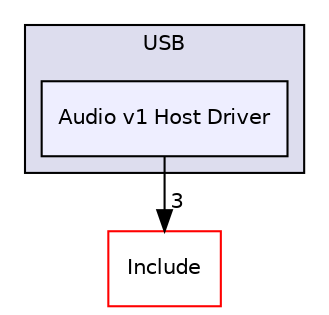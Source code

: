 digraph "C:/Users/mainuser/Desktop/School/SeniorProject/EthKitTCP/Microchip/USB/Audio v1 Host Driver" {
  compound=true
  node [ fontsize="10", fontname="Helvetica"];
  edge [ labelfontsize="10", labelfontname="Helvetica"];
  subgraph clusterdir_0a24c4421d9b613056fbe1b6b73d66fc {
    graph [ bgcolor="#ddddee", pencolor="black", label="USB" fontname="Helvetica", fontsize="10", URL="dir_0a24c4421d9b613056fbe1b6b73d66fc.html"]
  dir_d044ea1b662a98f302b224c386dc94ee [shape=box, label="Audio v1 Host Driver", style="filled", fillcolor="#eeeeff", pencolor="black", URL="dir_d044ea1b662a98f302b224c386dc94ee.html"];
  }
  dir_7ce300d8a919a620616ec6bc64c02d37 [shape=box label="Include" fillcolor="white" style="filled" color="red" URL="dir_7ce300d8a919a620616ec6bc64c02d37.html"];
  dir_d044ea1b662a98f302b224c386dc94ee->dir_7ce300d8a919a620616ec6bc64c02d37 [headlabel="3", labeldistance=1.5 headhref="dir_000079_000022.html"];
}
